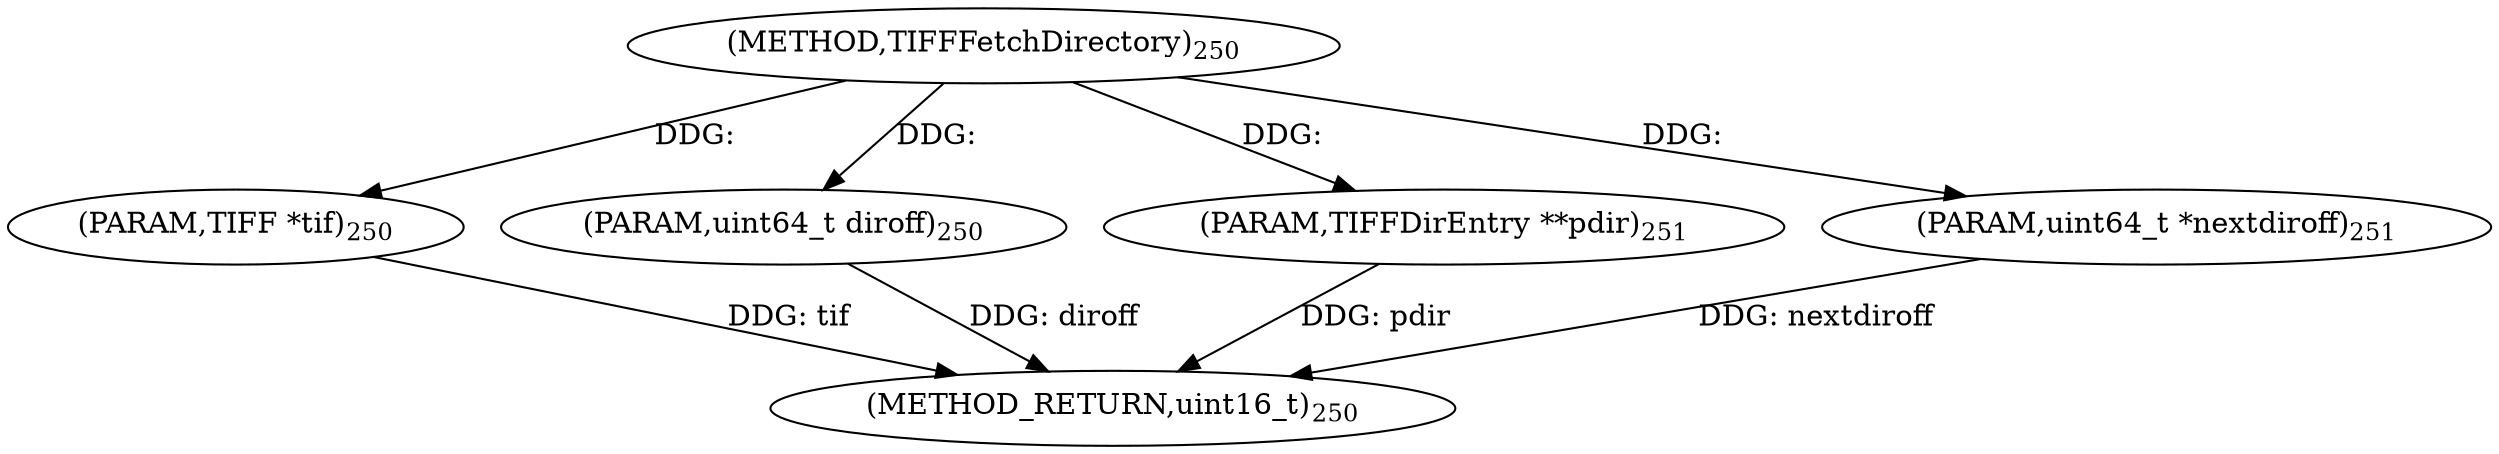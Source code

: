 digraph "TIFFFetchDirectory" {  
"78247" [label = <(METHOD,TIFFFetchDirectory)<SUB>250</SUB>> ]
"78252" [label = <(METHOD_RETURN,uint16_t)<SUB>250</SUB>> ]
"78248" [label = <(PARAM,TIFF *tif)<SUB>250</SUB>> ]
"78249" [label = <(PARAM,uint64_t diroff)<SUB>250</SUB>> ]
"78250" [label = <(PARAM,TIFFDirEntry **pdir)<SUB>251</SUB>> ]
"78251" [label = <(PARAM,uint64_t *nextdiroff)<SUB>251</SUB>> ]
  "78248" -> "78252"  [ label = "DDG: tif"] 
  "78249" -> "78252"  [ label = "DDG: diroff"] 
  "78250" -> "78252"  [ label = "DDG: pdir"] 
  "78251" -> "78252"  [ label = "DDG: nextdiroff"] 
  "78247" -> "78248"  [ label = "DDG: "] 
  "78247" -> "78249"  [ label = "DDG: "] 
  "78247" -> "78250"  [ label = "DDG: "] 
  "78247" -> "78251"  [ label = "DDG: "] 
}
